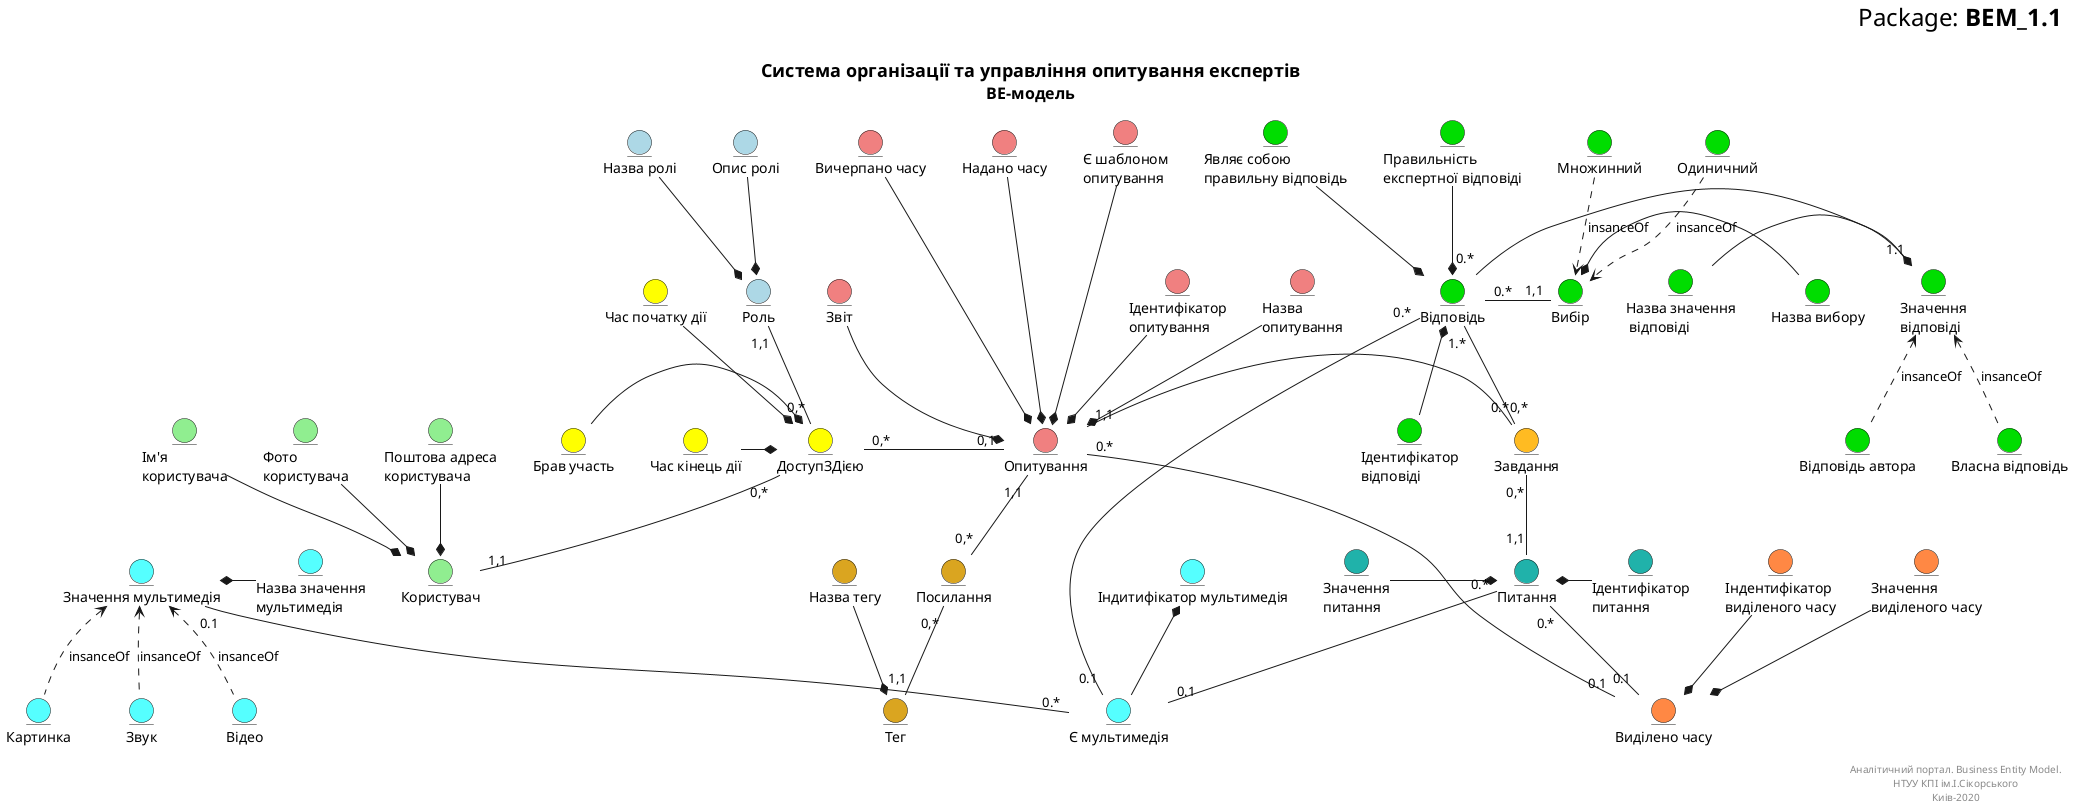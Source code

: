 @startuml BEM_1.1

right header
<font size=24 color=black>Package: <b>BEM_1.1

end header

title
<font size=18 color=black>Система організації та управління опитування експертів
<font size=16 color=black>BE-модель
end title

entity "Користувач" as User #LightGreen
entity "Ім'я\nкористувача" as User.name #LightGreen
entity "Фото\nкористувача" as User.photo #LightGreen
entity "Поштова адреса\nкористувача" as User.email #LightGreen

User.name -d-*User
User.photo -d-*User
User.email -d-*User

entity "Роль" as Role #LightBlue
entity "Назва ролі" as Role.name #LightBlue
entity "Опис ролі" as Role.description #LightBlue

Role.description --* Role
Role.name --* Role

entity "ДоступЗДією" as Access #Yellow
Access "0,*" -u- "1,1" Role 
Access "0,*" -- "1,1" User

entity "Брав участь" as isTakePart #Yellow
entity "Час початку дії" as time.start #Yellow
entity "Час кінець дії" as time.end #Yellow
isTakePart -* Access
time.start --* Access
time.end -* Access

entity "Опитування" as Poll #LightCoral
entity "Є шаблоном\nопитування" as Poll.isTemplate #LightCoral
entity "Ідентифікатор\nопитування" as Poll.id #LightCoral
entity "Назва\nопитування" as Poll.name #LightCoral
entity "Звіт" as Report #LightCoral
entity "Вичерпано часу" as Poll.time.used #LightCoral
entity "Надано часу" as Poll.time.provided #LightCoral


Access "0,*" -right- "0,1" Poll
Poll.isTemplate  ---*  Poll
Poll.name --* Poll
Report  --*  Poll
Poll.id --* Poll
Poll.time.used  ---* Poll
Poll.time.provided ---* Poll

entity "Посилання" as Link #GoldenRod
entity "Тег" as Tag #GoldenRod
entity "Назва тегу" as Tag.name #GoldenRod

Link "0,*" -u- "1,1" Poll
Tag "1,1" -u- "0,*" Link
Tag.name -d-* Tag

entity "Завдання" as Task #FFBB22


entity "Питання" as Question #LightSeaGreen
entity "Ідентифікатор\nпитання" as Question.id #LightSeaGreen
entity "Значення\nпитання" as Question.value #LightSeaGreen

Question.id -l-* Question

Task "0,*" -- "1,1" Question 
Question.value -r-* Question 


entity "Виділено часу" as timeProvided #F84
entity "Індентифікатор\nвиділеного часу" as timeProvided.id #F84
entity "Значення\nвиділеного часу" as timeProvided.value #F84
timeProvided "0.1" -u- "0.*" Poll
timeProvided "0.1" -u- "0.*" Question
timeProvided.id -d-* timeProvided
timeProvided.value -d-* timeProvided

entity "Відповідь" as Answer #00DD00

entity "Вибір" as Answer.choise #00DD00
entity "Назва вибору" as Answer.choise.name #00DD00
entity "Одиничний" as Answer.choise.single #00DD00
entity "Множинний" as Answer.choise.multiple #00DD00

Poll "1,1" - "0,*" Task

Answer.choise "1,1" - "0.*" Answer
Answer.choise.name -l-* Answer.choise
Answer.choise.single ..> Answer.choise: insanceOf
Answer.choise.multiple ..> Answer.choise: insanceOf

entity "Ідентифікатор\nвідповіді" as Answer.id #00DD00
entity "Правильність\nекспертної відповіді" as Answer.isExpertCorrect #00DD00
entity "Являє собою\nправильну відповідь" as Answer.isAnswerCorrect #00DD00
entity "Значення\nвідповіді" as Answer.value #00DD00
entity "Назва значення\n відповіді" as Answer.value.name #00DD00
entity "Власна відповідь" as Answer.value.your #00DD00
entity "Відповідь автора" as Answer.value.author #00DD00
Task "0.*" -u- "1.*" Answer 
Answer.id -u-* Answer
Answer.isExpertCorrect --* Answer
Answer.isAnswerCorrect --* Answer
Answer "0.*  " -r-- "   1.1" Answer.value 
Answer.value.name -r-* Answer.value

Answer.value.author .u.> Answer.value: insanceOf
Answer.value.your .u.> Answer.value: insanceOf

entity "Є мультимедія" as isMultimedia #5ff
entity "Індитифікатор мультимедія" as isMultimedia.id #5ff
entity "Значення мультимедія" as MultimediaValue #5ff
entity "Назва значення\nмультимедія" as MultimediaValue.name #5ff
entity "Картинка" as picture #5ff
entity "Звук" as sound #5ff
entity "Відео" as video #5ff

Question "0.*" -- "0.1" isMultimedia
Answer "0.*" -- "0.1" isMultimedia
isMultimedia -u-* isMultimedia.id
MultimediaValue "0.1"--"0.*" isMultimedia
MultimediaValue.name -l-* MultimediaValue
picture .u.>MultimediaValue: insanceOf
sound .u.> MultimediaValue: insanceOf
video .u.> MultimediaValue: insanceOf

right footer

Аналітичний портал. Business Entity Model.
НТУУ КПІ ім.І.Сікорського
Киів-2020
end footer

@enduml
